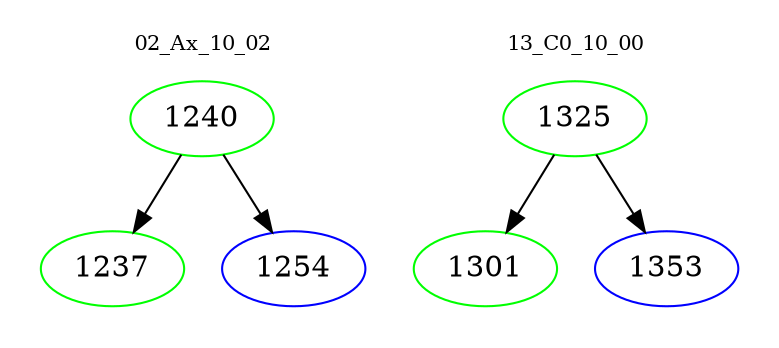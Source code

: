 digraph{
subgraph cluster_0 {
color = white
label = "02_Ax_10_02";
fontsize=10;
T0_1240 [label="1240", color="green"]
T0_1240 -> T0_1237 [color="black"]
T0_1237 [label="1237", color="green"]
T0_1240 -> T0_1254 [color="black"]
T0_1254 [label="1254", color="blue"]
}
subgraph cluster_1 {
color = white
label = "13_C0_10_00";
fontsize=10;
T1_1325 [label="1325", color="green"]
T1_1325 -> T1_1301 [color="black"]
T1_1301 [label="1301", color="green"]
T1_1325 -> T1_1353 [color="black"]
T1_1353 [label="1353", color="blue"]
}
}
